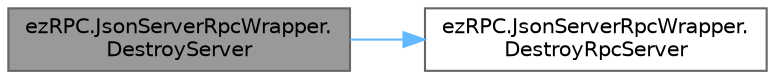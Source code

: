 digraph "ezRPC.JsonServerRpcWrapper.DestroyServer"
{
 // LATEX_PDF_SIZE
  bgcolor="transparent";
  edge [fontname=Helvetica,fontsize=10,labelfontname=Helvetica,labelfontsize=10];
  node [fontname=Helvetica,fontsize=10,shape=box,height=0.2,width=0.4];
  rankdir="LR";
  Node1 [id="Node000001",label="ezRPC.JsonServerRpcWrapper.\lDestroyServer",height=0.2,width=0.4,color="gray40", fillcolor="grey60", style="filled", fontcolor="black",tooltip=" "];
  Node1 -> Node2 [id="edge1_Node000001_Node000002",color="steelblue1",style="solid",tooltip=" "];
  Node2 [id="Node000002",label="ezRPC.JsonServerRpcWrapper.\lDestroyRpcServer",height=0.2,width=0.4,color="grey40", fillcolor="white", style="filled",URL="$classez_r_p_c_1_1_json_server_rpc_wrapper.html#a648d76db124a4444f498367eb6a9bc61",tooltip=" "];
}
